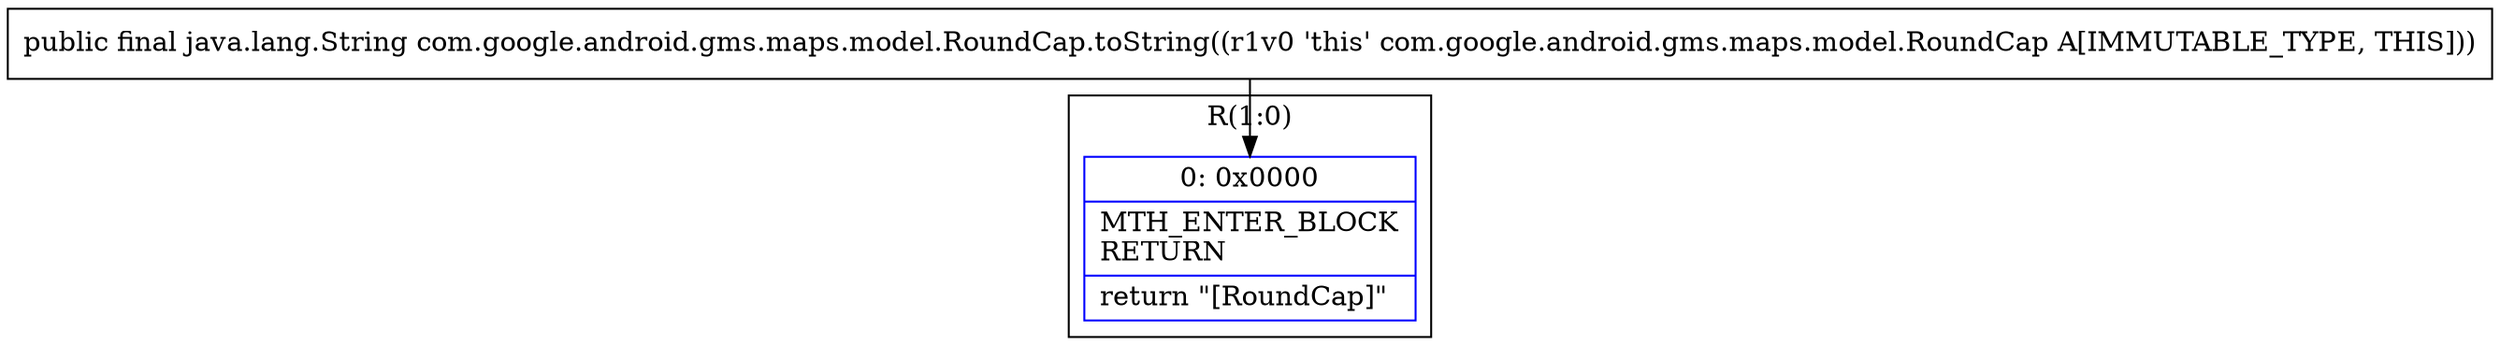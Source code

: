 digraph "CFG forcom.google.android.gms.maps.model.RoundCap.toString()Ljava\/lang\/String;" {
subgraph cluster_Region_994585377 {
label = "R(1:0)";
node [shape=record,color=blue];
Node_0 [shape=record,label="{0\:\ 0x0000|MTH_ENTER_BLOCK\lRETURN\l|return \"[RoundCap]\"\l}"];
}
MethodNode[shape=record,label="{public final java.lang.String com.google.android.gms.maps.model.RoundCap.toString((r1v0 'this' com.google.android.gms.maps.model.RoundCap A[IMMUTABLE_TYPE, THIS])) }"];
MethodNode -> Node_0;
}

